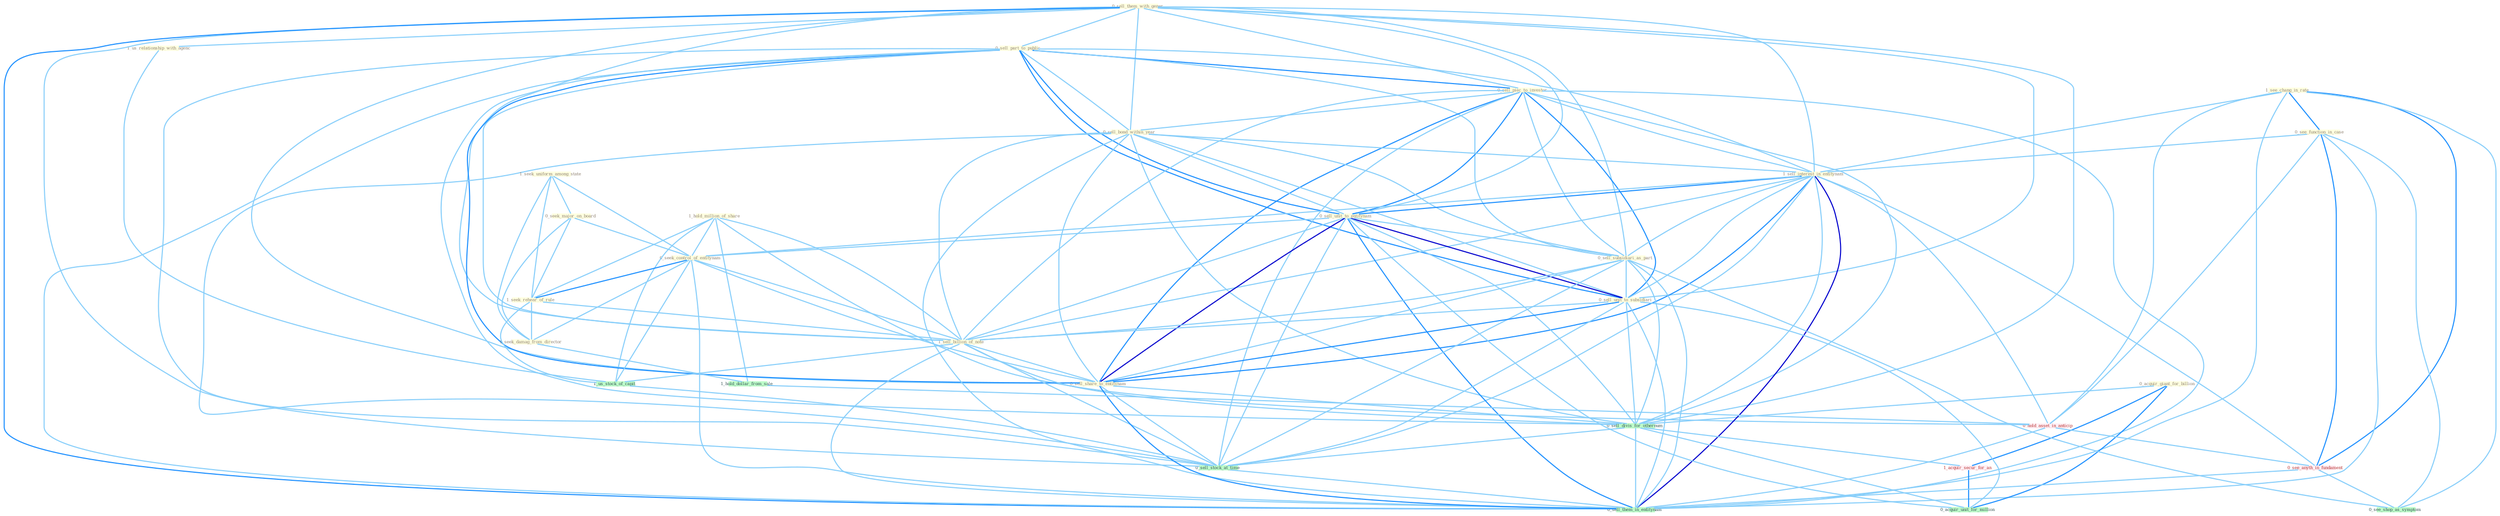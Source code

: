 Graph G{ 
    node
    [shape=polygon,style=filled,width=.5,height=.06,color="#BDFCC9",fixedsize=true,fontsize=4,
    fontcolor="#2f4f4f"];
    {node
    [color="#ffffe0", fontcolor="#8b7d6b"] "1_hold_million_of_share " "0_sell_them_with_gener " "0_sell_part_to_public " "1_see_chang_in_rate " "1_us_relationship_with_agenc " "0_sell_piec_to_investor " "0_see_function_in_case " "0_acquir_giant_for_billion " "0_sell_bond_within_year " "1_seek_uniform_among_state " "1_sell_interest_in_entitynam " "0_sell_unit_to_entitynam " "0_sell_subsidiari_as_part " "0_sell_unit_to_subsidiari " "0_seek_major_on_board " "0_seek_control_of_entitynam " "1_seek_rehear_of_rule " "1_seek_damag_from_director " "1_sell_billion_of_note " "0_sell_share_to_entitynam "}
{node [color="#fff0f5", fontcolor="#b22222"] "1_acquir_secur_for_an " "0_hold_asset_in_anticip " "0_see_anyth_in_fundament "}
edge [color="#B0E2FF"];

	"1_hold_million_of_share " -- "0_seek_control_of_entitynam " [w="1", color="#87cefa" ];
	"1_hold_million_of_share " -- "1_seek_rehear_of_rule " [w="1", color="#87cefa" ];
	"1_hold_million_of_share " -- "1_sell_billion_of_note " [w="1", color="#87cefa" ];
	"1_hold_million_of_share " -- "1_us_stock_of_capit " [w="1", color="#87cefa" ];
	"1_hold_million_of_share " -- "1_hold_dollar_from_sale " [w="1", color="#87cefa" ];
	"1_hold_million_of_share " -- "0_hold_asset_in_anticip " [w="1", color="#87cefa" ];
	"0_sell_them_with_gener " -- "0_sell_part_to_public " [w="1", color="#87cefa" ];
	"0_sell_them_with_gener " -- "1_us_relationship_with_agenc " [w="1", color="#87cefa" ];
	"0_sell_them_with_gener " -- "0_sell_piec_to_investor " [w="1", color="#87cefa" ];
	"0_sell_them_with_gener " -- "0_sell_bond_within_year " [w="1", color="#87cefa" ];
	"0_sell_them_with_gener " -- "1_sell_interest_in_entitynam " [w="1", color="#87cefa" ];
	"0_sell_them_with_gener " -- "0_sell_unit_to_entitynam " [w="1", color="#87cefa" ];
	"0_sell_them_with_gener " -- "0_sell_subsidiari_as_part " [w="1", color="#87cefa" ];
	"0_sell_them_with_gener " -- "0_sell_unit_to_subsidiari " [w="1", color="#87cefa" ];
	"0_sell_them_with_gener " -- "1_sell_billion_of_note " [w="1", color="#87cefa" ];
	"0_sell_them_with_gener " -- "0_sell_share_to_entitynam " [w="1", color="#87cefa" ];
	"0_sell_them_with_gener " -- "0_sell_divis_for_othernum " [w="1", color="#87cefa" ];
	"0_sell_them_with_gener " -- "0_sell_stock_at_time " [w="1", color="#87cefa" ];
	"0_sell_them_with_gener " -- "0_sell_them_in_entitynam " [w="2", color="#1e90ff" , len=0.8];
	"0_sell_part_to_public " -- "0_sell_piec_to_investor " [w="2", color="#1e90ff" , len=0.8];
	"0_sell_part_to_public " -- "0_sell_bond_within_year " [w="1", color="#87cefa" ];
	"0_sell_part_to_public " -- "1_sell_interest_in_entitynam " [w="1", color="#87cefa" ];
	"0_sell_part_to_public " -- "0_sell_unit_to_entitynam " [w="2", color="#1e90ff" , len=0.8];
	"0_sell_part_to_public " -- "0_sell_subsidiari_as_part " [w="1", color="#87cefa" ];
	"0_sell_part_to_public " -- "0_sell_unit_to_subsidiari " [w="2", color="#1e90ff" , len=0.8];
	"0_sell_part_to_public " -- "1_sell_billion_of_note " [w="1", color="#87cefa" ];
	"0_sell_part_to_public " -- "0_sell_share_to_entitynam " [w="2", color="#1e90ff" , len=0.8];
	"0_sell_part_to_public " -- "0_sell_divis_for_othernum " [w="1", color="#87cefa" ];
	"0_sell_part_to_public " -- "0_sell_stock_at_time " [w="1", color="#87cefa" ];
	"0_sell_part_to_public " -- "0_sell_them_in_entitynam " [w="1", color="#87cefa" ];
	"1_see_chang_in_rate " -- "0_see_function_in_case " [w="2", color="#1e90ff" , len=0.8];
	"1_see_chang_in_rate " -- "1_sell_interest_in_entitynam " [w="1", color="#87cefa" ];
	"1_see_chang_in_rate " -- "0_hold_asset_in_anticip " [w="1", color="#87cefa" ];
	"1_see_chang_in_rate " -- "0_see_anyth_in_fundament " [w="2", color="#1e90ff" , len=0.8];
	"1_see_chang_in_rate " -- "0_see_shop_as_symptom " [w="1", color="#87cefa" ];
	"1_see_chang_in_rate " -- "0_sell_them_in_entitynam " [w="1", color="#87cefa" ];
	"1_us_relationship_with_agenc " -- "1_us_stock_of_capit " [w="1", color="#87cefa" ];
	"0_sell_piec_to_investor " -- "0_sell_bond_within_year " [w="1", color="#87cefa" ];
	"0_sell_piec_to_investor " -- "1_sell_interest_in_entitynam " [w="1", color="#87cefa" ];
	"0_sell_piec_to_investor " -- "0_sell_unit_to_entitynam " [w="2", color="#1e90ff" , len=0.8];
	"0_sell_piec_to_investor " -- "0_sell_subsidiari_as_part " [w="1", color="#87cefa" ];
	"0_sell_piec_to_investor " -- "0_sell_unit_to_subsidiari " [w="2", color="#1e90ff" , len=0.8];
	"0_sell_piec_to_investor " -- "1_sell_billion_of_note " [w="1", color="#87cefa" ];
	"0_sell_piec_to_investor " -- "0_sell_share_to_entitynam " [w="2", color="#1e90ff" , len=0.8];
	"0_sell_piec_to_investor " -- "0_sell_divis_for_othernum " [w="1", color="#87cefa" ];
	"0_sell_piec_to_investor " -- "0_sell_stock_at_time " [w="1", color="#87cefa" ];
	"0_sell_piec_to_investor " -- "0_sell_them_in_entitynam " [w="1", color="#87cefa" ];
	"0_see_function_in_case " -- "1_sell_interest_in_entitynam " [w="1", color="#87cefa" ];
	"0_see_function_in_case " -- "0_hold_asset_in_anticip " [w="1", color="#87cefa" ];
	"0_see_function_in_case " -- "0_see_anyth_in_fundament " [w="2", color="#1e90ff" , len=0.8];
	"0_see_function_in_case " -- "0_see_shop_as_symptom " [w="1", color="#87cefa" ];
	"0_see_function_in_case " -- "0_sell_them_in_entitynam " [w="1", color="#87cefa" ];
	"0_acquir_giant_for_billion " -- "0_sell_divis_for_othernum " [w="1", color="#87cefa" ];
	"0_acquir_giant_for_billion " -- "1_acquir_secur_for_an " [w="2", color="#1e90ff" , len=0.8];
	"0_acquir_giant_for_billion " -- "0_acquir_unit_for_million " [w="2", color="#1e90ff" , len=0.8];
	"0_sell_bond_within_year " -- "1_sell_interest_in_entitynam " [w="1", color="#87cefa" ];
	"0_sell_bond_within_year " -- "0_sell_unit_to_entitynam " [w="1", color="#87cefa" ];
	"0_sell_bond_within_year " -- "0_sell_subsidiari_as_part " [w="1", color="#87cefa" ];
	"0_sell_bond_within_year " -- "0_sell_unit_to_subsidiari " [w="1", color="#87cefa" ];
	"0_sell_bond_within_year " -- "1_sell_billion_of_note " [w="1", color="#87cefa" ];
	"0_sell_bond_within_year " -- "0_sell_share_to_entitynam " [w="1", color="#87cefa" ];
	"0_sell_bond_within_year " -- "0_sell_divis_for_othernum " [w="1", color="#87cefa" ];
	"0_sell_bond_within_year " -- "0_sell_stock_at_time " [w="1", color="#87cefa" ];
	"0_sell_bond_within_year " -- "0_sell_them_in_entitynam " [w="1", color="#87cefa" ];
	"1_seek_uniform_among_state " -- "0_seek_major_on_board " [w="1", color="#87cefa" ];
	"1_seek_uniform_among_state " -- "0_seek_control_of_entitynam " [w="1", color="#87cefa" ];
	"1_seek_uniform_among_state " -- "1_seek_rehear_of_rule " [w="1", color="#87cefa" ];
	"1_seek_uniform_among_state " -- "1_seek_damag_from_director " [w="1", color="#87cefa" ];
	"1_sell_interest_in_entitynam " -- "0_sell_unit_to_entitynam " [w="2", color="#1e90ff" , len=0.8];
	"1_sell_interest_in_entitynam " -- "0_sell_subsidiari_as_part " [w="1", color="#87cefa" ];
	"1_sell_interest_in_entitynam " -- "0_sell_unit_to_subsidiari " [w="1", color="#87cefa" ];
	"1_sell_interest_in_entitynam " -- "0_seek_control_of_entitynam " [w="1", color="#87cefa" ];
	"1_sell_interest_in_entitynam " -- "1_sell_billion_of_note " [w="1", color="#87cefa" ];
	"1_sell_interest_in_entitynam " -- "0_sell_share_to_entitynam " [w="2", color="#1e90ff" , len=0.8];
	"1_sell_interest_in_entitynam " -- "0_sell_divis_for_othernum " [w="1", color="#87cefa" ];
	"1_sell_interest_in_entitynam " -- "0_hold_asset_in_anticip " [w="1", color="#87cefa" ];
	"1_sell_interest_in_entitynam " -- "0_sell_stock_at_time " [w="1", color="#87cefa" ];
	"1_sell_interest_in_entitynam " -- "0_see_anyth_in_fundament " [w="1", color="#87cefa" ];
	"1_sell_interest_in_entitynam " -- "0_sell_them_in_entitynam " [w="3", color="#0000cd" , len=0.6];
	"0_sell_unit_to_entitynam " -- "0_sell_subsidiari_as_part " [w="1", color="#87cefa" ];
	"0_sell_unit_to_entitynam " -- "0_sell_unit_to_subsidiari " [w="3", color="#0000cd" , len=0.6];
	"0_sell_unit_to_entitynam " -- "0_seek_control_of_entitynam " [w="1", color="#87cefa" ];
	"0_sell_unit_to_entitynam " -- "1_sell_billion_of_note " [w="1", color="#87cefa" ];
	"0_sell_unit_to_entitynam " -- "0_sell_share_to_entitynam " [w="3", color="#0000cd" , len=0.6];
	"0_sell_unit_to_entitynam " -- "0_sell_divis_for_othernum " [w="1", color="#87cefa" ];
	"0_sell_unit_to_entitynam " -- "0_sell_stock_at_time " [w="1", color="#87cefa" ];
	"0_sell_unit_to_entitynam " -- "0_acquir_unit_for_million " [w="1", color="#87cefa" ];
	"0_sell_unit_to_entitynam " -- "0_sell_them_in_entitynam " [w="2", color="#1e90ff" , len=0.8];
	"0_sell_subsidiari_as_part " -- "0_sell_unit_to_subsidiari " [w="1", color="#87cefa" ];
	"0_sell_subsidiari_as_part " -- "1_sell_billion_of_note " [w="1", color="#87cefa" ];
	"0_sell_subsidiari_as_part " -- "0_sell_share_to_entitynam " [w="1", color="#87cefa" ];
	"0_sell_subsidiari_as_part " -- "0_sell_divis_for_othernum " [w="1", color="#87cefa" ];
	"0_sell_subsidiari_as_part " -- "0_sell_stock_at_time " [w="1", color="#87cefa" ];
	"0_sell_subsidiari_as_part " -- "0_see_shop_as_symptom " [w="1", color="#87cefa" ];
	"0_sell_subsidiari_as_part " -- "0_sell_them_in_entitynam " [w="1", color="#87cefa" ];
	"0_sell_unit_to_subsidiari " -- "1_sell_billion_of_note " [w="1", color="#87cefa" ];
	"0_sell_unit_to_subsidiari " -- "0_sell_share_to_entitynam " [w="2", color="#1e90ff" , len=0.8];
	"0_sell_unit_to_subsidiari " -- "0_sell_divis_for_othernum " [w="1", color="#87cefa" ];
	"0_sell_unit_to_subsidiari " -- "0_sell_stock_at_time " [w="1", color="#87cefa" ];
	"0_sell_unit_to_subsidiari " -- "0_acquir_unit_for_million " [w="1", color="#87cefa" ];
	"0_sell_unit_to_subsidiari " -- "0_sell_them_in_entitynam " [w="1", color="#87cefa" ];
	"0_seek_major_on_board " -- "0_seek_control_of_entitynam " [w="1", color="#87cefa" ];
	"0_seek_major_on_board " -- "1_seek_rehear_of_rule " [w="1", color="#87cefa" ];
	"0_seek_major_on_board " -- "1_seek_damag_from_director " [w="1", color="#87cefa" ];
	"0_seek_control_of_entitynam " -- "1_seek_rehear_of_rule " [w="2", color="#1e90ff" , len=0.8];
	"0_seek_control_of_entitynam " -- "1_seek_damag_from_director " [w="1", color="#87cefa" ];
	"0_seek_control_of_entitynam " -- "1_sell_billion_of_note " [w="1", color="#87cefa" ];
	"0_seek_control_of_entitynam " -- "0_sell_share_to_entitynam " [w="1", color="#87cefa" ];
	"0_seek_control_of_entitynam " -- "1_us_stock_of_capit " [w="1", color="#87cefa" ];
	"0_seek_control_of_entitynam " -- "0_sell_them_in_entitynam " [w="1", color="#87cefa" ];
	"1_seek_rehear_of_rule " -- "1_seek_damag_from_director " [w="1", color="#87cefa" ];
	"1_seek_rehear_of_rule " -- "1_sell_billion_of_note " [w="1", color="#87cefa" ];
	"1_seek_rehear_of_rule " -- "1_us_stock_of_capit " [w="1", color="#87cefa" ];
	"1_seek_damag_from_director " -- "1_hold_dollar_from_sale " [w="1", color="#87cefa" ];
	"1_sell_billion_of_note " -- "0_sell_share_to_entitynam " [w="1", color="#87cefa" ];
	"1_sell_billion_of_note " -- "0_sell_divis_for_othernum " [w="1", color="#87cefa" ];
	"1_sell_billion_of_note " -- "1_us_stock_of_capit " [w="1", color="#87cefa" ];
	"1_sell_billion_of_note " -- "0_sell_stock_at_time " [w="1", color="#87cefa" ];
	"1_sell_billion_of_note " -- "0_sell_them_in_entitynam " [w="1", color="#87cefa" ];
	"0_sell_share_to_entitynam " -- "0_sell_divis_for_othernum " [w="1", color="#87cefa" ];
	"0_sell_share_to_entitynam " -- "0_sell_stock_at_time " [w="1", color="#87cefa" ];
	"0_sell_share_to_entitynam " -- "0_sell_them_in_entitynam " [w="2", color="#1e90ff" , len=0.8];
	"0_sell_divis_for_othernum " -- "1_acquir_secur_for_an " [w="1", color="#87cefa" ];
	"0_sell_divis_for_othernum " -- "0_sell_stock_at_time " [w="1", color="#87cefa" ];
	"0_sell_divis_for_othernum " -- "0_acquir_unit_for_million " [w="1", color="#87cefa" ];
	"0_sell_divis_for_othernum " -- "0_sell_them_in_entitynam " [w="1", color="#87cefa" ];
	"1_acquir_secur_for_an " -- "0_acquir_unit_for_million " [w="2", color="#1e90ff" , len=0.8];
	"1_us_stock_of_capit " -- "0_sell_stock_at_time " [w="1", color="#87cefa" ];
	"1_hold_dollar_from_sale " -- "0_hold_asset_in_anticip " [w="1", color="#87cefa" ];
	"0_hold_asset_in_anticip " -- "0_see_anyth_in_fundament " [w="1", color="#87cefa" ];
	"0_hold_asset_in_anticip " -- "0_sell_them_in_entitynam " [w="1", color="#87cefa" ];
	"0_sell_stock_at_time " -- "0_sell_them_in_entitynam " [w="1", color="#87cefa" ];
	"0_see_anyth_in_fundament " -- "0_see_shop_as_symptom " [w="1", color="#87cefa" ];
	"0_see_anyth_in_fundament " -- "0_sell_them_in_entitynam " [w="1", color="#87cefa" ];
}
